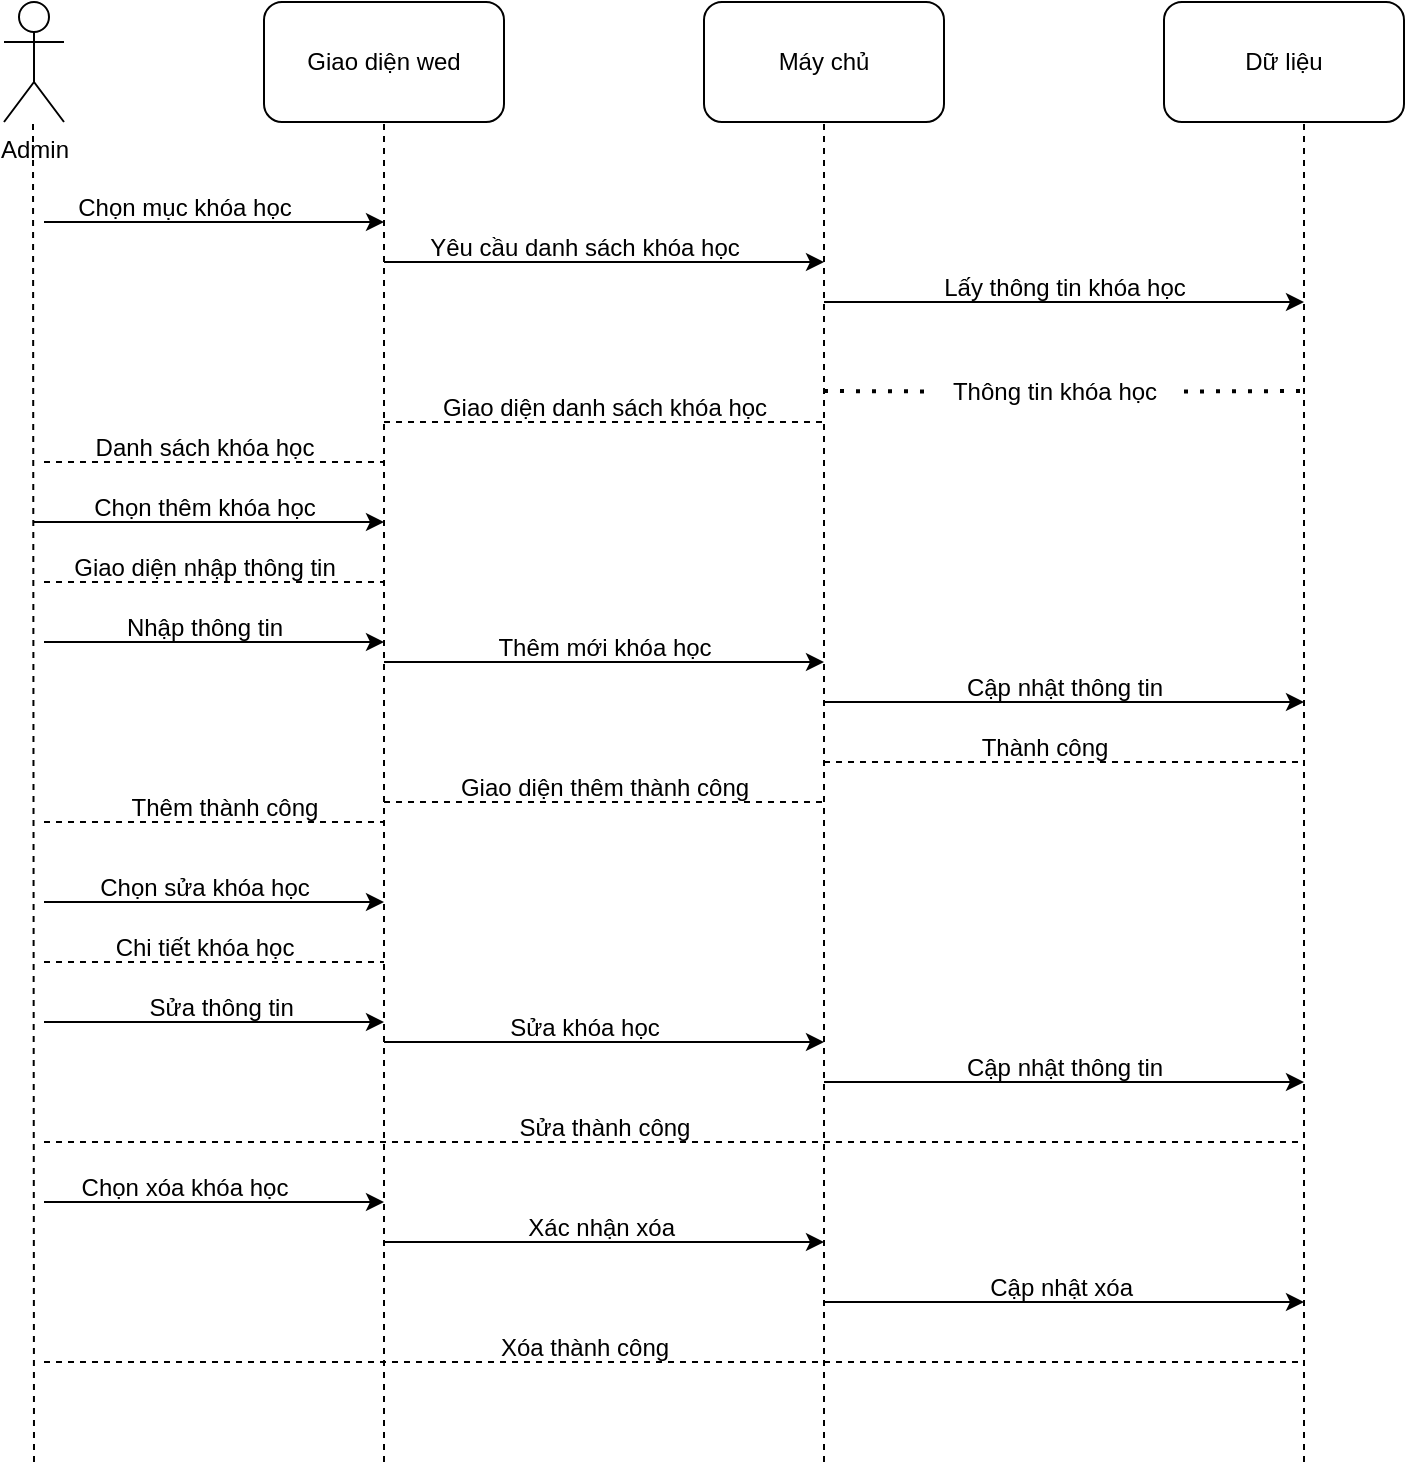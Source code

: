 <mxfile version="24.8.4" pages="4">
  <diagram name="Trang-1" id="I90pyB_PzR4Hc5RFyr-3">
    <mxGraphModel dx="1434" dy="780" grid="1" gridSize="10" guides="1" tooltips="1" connect="1" arrows="1" fold="1" page="1" pageScale="1" pageWidth="827" pageHeight="1169" math="0" shadow="0">
      <root>
        <mxCell id="0" />
        <mxCell id="1" parent="0" />
        <mxCell id="OWnUeeGyJpzE-VtWvPHi-2" value="Giao diện wed" style="rounded=1;whiteSpace=wrap;html=1;" vertex="1" parent="1">
          <mxGeometry x="170" y="190" width="120" height="60" as="geometry" />
        </mxCell>
        <mxCell id="OWnUeeGyJpzE-VtWvPHi-3" value="Máy chủ" style="rounded=1;whiteSpace=wrap;html=1;" vertex="1" parent="1">
          <mxGeometry x="390" y="190" width="120" height="60" as="geometry" />
        </mxCell>
        <mxCell id="OWnUeeGyJpzE-VtWvPHi-4" value="Dữ liệu" style="rounded=1;whiteSpace=wrap;html=1;" vertex="1" parent="1">
          <mxGeometry x="620" y="190" width="120" height="60" as="geometry" />
        </mxCell>
        <mxCell id="OWnUeeGyJpzE-VtWvPHi-5" value="" style="endArrow=none;dashed=1;html=1;rounded=0;entryX=0.5;entryY=1;entryDx=0;entryDy=0;" edge="1" parent="1" target="OWnUeeGyJpzE-VtWvPHi-3">
          <mxGeometry width="50" height="50" relative="1" as="geometry">
            <mxPoint x="450" y="920" as="sourcePoint" />
            <mxPoint x="440" y="380" as="targetPoint" />
          </mxGeometry>
        </mxCell>
        <mxCell id="OWnUeeGyJpzE-VtWvPHi-8" value="" style="endArrow=none;dashed=1;html=1;rounded=0;entryX=0.5;entryY=1;entryDx=0;entryDy=0;" edge="1" parent="1">
          <mxGeometry width="50" height="50" relative="1" as="geometry">
            <mxPoint x="690" y="920" as="sourcePoint" />
            <mxPoint x="690" y="250" as="targetPoint" />
          </mxGeometry>
        </mxCell>
        <mxCell id="OWnUeeGyJpzE-VtWvPHi-6" value="" style="endArrow=none;dashed=1;html=1;rounded=0;entryX=0.5;entryY=1;entryDx=0;entryDy=0;" edge="1" parent="1" target="OWnUeeGyJpzE-VtWvPHi-2">
          <mxGeometry width="50" height="50" relative="1" as="geometry">
            <mxPoint x="230" y="920" as="sourcePoint" />
            <mxPoint x="440" y="390" as="targetPoint" />
          </mxGeometry>
        </mxCell>
        <mxCell id="OWnUeeGyJpzE-VtWvPHi-7" value="" style="endArrow=none;dashed=1;html=1;rounded=0;entryX=0.5;entryY=1;entryDx=0;entryDy=0;" edge="1" parent="1">
          <mxGeometry width="50" height="50" relative="1" as="geometry">
            <mxPoint x="55" y="920" as="sourcePoint" />
            <mxPoint x="54.5" y="250" as="targetPoint" />
          </mxGeometry>
        </mxCell>
        <mxCell id="OWnUeeGyJpzE-VtWvPHi-9" value="" style="endArrow=classic;html=1;rounded=0;" edge="1" parent="1">
          <mxGeometry width="50" height="50" relative="1" as="geometry">
            <mxPoint x="60" y="300" as="sourcePoint" />
            <mxPoint x="230" y="300" as="targetPoint" />
          </mxGeometry>
        </mxCell>
        <mxCell id="OWnUeeGyJpzE-VtWvPHi-10" value="Chọn mục khóa học" style="text;html=1;align=center;verticalAlign=middle;resizable=0;points=[];autosize=1;strokeColor=none;fillColor=none;" vertex="1" parent="1">
          <mxGeometry x="65" y="278" width="130" height="30" as="geometry" />
        </mxCell>
        <mxCell id="OWnUeeGyJpzE-VtWvPHi-11" value="" style="endArrow=classic;html=1;rounded=0;" edge="1" parent="1">
          <mxGeometry width="50" height="50" relative="1" as="geometry">
            <mxPoint x="230" y="320" as="sourcePoint" />
            <mxPoint x="450" y="320" as="targetPoint" />
          </mxGeometry>
        </mxCell>
        <mxCell id="OWnUeeGyJpzE-VtWvPHi-12" value="Yêu cầu danh sách khóa học" style="text;html=1;align=center;verticalAlign=middle;resizable=0;points=[];autosize=1;strokeColor=none;fillColor=none;" vertex="1" parent="1">
          <mxGeometry x="240" y="298" width="180" height="30" as="geometry" />
        </mxCell>
        <mxCell id="OWnUeeGyJpzE-VtWvPHi-13" value="" style="endArrow=classic;html=1;rounded=0;" edge="1" parent="1">
          <mxGeometry width="50" height="50" relative="1" as="geometry">
            <mxPoint x="450" y="340" as="sourcePoint" />
            <mxPoint x="690" y="340" as="targetPoint" />
          </mxGeometry>
        </mxCell>
        <mxCell id="OWnUeeGyJpzE-VtWvPHi-14" value="Lấy thông tin khóa học" style="text;html=1;align=center;verticalAlign=middle;resizable=0;points=[];autosize=1;strokeColor=none;fillColor=none;" vertex="1" parent="1">
          <mxGeometry x="500" y="318" width="140" height="30" as="geometry" />
        </mxCell>
        <mxCell id="OWnUeeGyJpzE-VtWvPHi-18" value="" style="endArrow=none;dashed=1;html=1;dashPattern=1 3;strokeWidth=2;rounded=0;" edge="1" parent="1" source="OWnUeeGyJpzE-VtWvPHi-19">
          <mxGeometry width="50" height="50" relative="1" as="geometry">
            <mxPoint x="450" y="384.5" as="sourcePoint" />
            <mxPoint x="690" y="384.5" as="targetPoint" />
          </mxGeometry>
        </mxCell>
        <mxCell id="OWnUeeGyJpzE-VtWvPHi-20" value="" style="endArrow=none;dashed=1;html=1;dashPattern=1 3;strokeWidth=2;rounded=0;" edge="1" parent="1" target="OWnUeeGyJpzE-VtWvPHi-19">
          <mxGeometry width="50" height="50" relative="1" as="geometry">
            <mxPoint x="450" y="384.5" as="sourcePoint" />
            <mxPoint x="690" y="384.5" as="targetPoint" />
          </mxGeometry>
        </mxCell>
        <mxCell id="OWnUeeGyJpzE-VtWvPHi-19" value="Thông tin khóa học" style="text;html=1;align=center;verticalAlign=middle;resizable=0;points=[];autosize=1;strokeColor=none;fillColor=none;" vertex="1" parent="1">
          <mxGeometry x="500" y="370" width="130" height="30" as="geometry" />
        </mxCell>
        <mxCell id="OWnUeeGyJpzE-VtWvPHi-22" value="Giao diện danh sách khóa học" style="text;html=1;align=center;verticalAlign=middle;resizable=0;points=[];autosize=1;strokeColor=none;fillColor=none;" vertex="1" parent="1">
          <mxGeometry x="245" y="378" width="190" height="30" as="geometry" />
        </mxCell>
        <mxCell id="OWnUeeGyJpzE-VtWvPHi-23" value="" style="endArrow=none;dashed=1;html=1;rounded=0;" edge="1" parent="1">
          <mxGeometry width="50" height="50" relative="1" as="geometry">
            <mxPoint x="230" y="400" as="sourcePoint" />
            <mxPoint x="450" y="400" as="targetPoint" />
          </mxGeometry>
        </mxCell>
        <mxCell id="OWnUeeGyJpzE-VtWvPHi-24" value="" style="endArrow=none;dashed=1;html=1;rounded=0;" edge="1" parent="1">
          <mxGeometry width="50" height="50" relative="1" as="geometry">
            <mxPoint x="60" y="420" as="sourcePoint" />
            <mxPoint x="230" y="420" as="targetPoint" />
          </mxGeometry>
        </mxCell>
        <mxCell id="OWnUeeGyJpzE-VtWvPHi-25" value="Danh sách khóa học" style="text;html=1;align=center;verticalAlign=middle;resizable=0;points=[];autosize=1;strokeColor=none;fillColor=none;" vertex="1" parent="1">
          <mxGeometry x="75" y="398" width="130" height="30" as="geometry" />
        </mxCell>
        <mxCell id="OWnUeeGyJpzE-VtWvPHi-26" value="" style="endArrow=classic;html=1;rounded=0;" edge="1" parent="1">
          <mxGeometry width="50" height="50" relative="1" as="geometry">
            <mxPoint x="55" y="450" as="sourcePoint" />
            <mxPoint x="230" y="450" as="targetPoint" />
          </mxGeometry>
        </mxCell>
        <mxCell id="OWnUeeGyJpzE-VtWvPHi-27" value="Chọn thêm khóa học" style="text;html=1;align=center;verticalAlign=middle;resizable=0;points=[];autosize=1;strokeColor=none;fillColor=none;" vertex="1" parent="1">
          <mxGeometry x="75" y="428" width="130" height="30" as="geometry" />
        </mxCell>
        <mxCell id="OWnUeeGyJpzE-VtWvPHi-28" value="" style="endArrow=none;dashed=1;html=1;rounded=0;" edge="1" parent="1">
          <mxGeometry width="50" height="50" relative="1" as="geometry">
            <mxPoint x="60" y="480" as="sourcePoint" />
            <mxPoint x="230" y="480" as="targetPoint" />
          </mxGeometry>
        </mxCell>
        <mxCell id="OWnUeeGyJpzE-VtWvPHi-29" value="Giao diện nhập thông tin" style="text;html=1;align=center;verticalAlign=middle;resizable=0;points=[];autosize=1;strokeColor=none;fillColor=none;" vertex="1" parent="1">
          <mxGeometry x="65" y="458" width="150" height="30" as="geometry" />
        </mxCell>
        <mxCell id="OWnUeeGyJpzE-VtWvPHi-30" value="" style="endArrow=classic;html=1;rounded=0;" edge="1" parent="1">
          <mxGeometry width="50" height="50" relative="1" as="geometry">
            <mxPoint x="60" y="510" as="sourcePoint" />
            <mxPoint x="230" y="510" as="targetPoint" />
          </mxGeometry>
        </mxCell>
        <mxCell id="OWnUeeGyJpzE-VtWvPHi-31" value="Nhập thông tin" style="text;html=1;align=center;verticalAlign=middle;resizable=0;points=[];autosize=1;strokeColor=none;fillColor=none;" vertex="1" parent="1">
          <mxGeometry x="90" y="488" width="100" height="30" as="geometry" />
        </mxCell>
        <mxCell id="OWnUeeGyJpzE-VtWvPHi-32" value="Admin" style="shape=umlActor;verticalLabelPosition=bottom;verticalAlign=top;html=1;outlineConnect=0;" vertex="1" parent="1">
          <mxGeometry x="40" y="190" width="30" height="60" as="geometry" />
        </mxCell>
        <mxCell id="OWnUeeGyJpzE-VtWvPHi-33" value="" style="endArrow=classic;html=1;rounded=0;" edge="1" parent="1">
          <mxGeometry width="50" height="50" relative="1" as="geometry">
            <mxPoint x="230" y="520" as="sourcePoint" />
            <mxPoint x="450" y="520" as="targetPoint" />
          </mxGeometry>
        </mxCell>
        <mxCell id="OWnUeeGyJpzE-VtWvPHi-34" value="Thêm mới khóa học" style="text;html=1;align=center;verticalAlign=middle;resizable=0;points=[];autosize=1;strokeColor=none;fillColor=none;" vertex="1" parent="1">
          <mxGeometry x="275" y="498" width="130" height="30" as="geometry" />
        </mxCell>
        <mxCell id="OWnUeeGyJpzE-VtWvPHi-35" value="" style="endArrow=classic;html=1;rounded=0;" edge="1" parent="1">
          <mxGeometry width="50" height="50" relative="1" as="geometry">
            <mxPoint x="450" y="540" as="sourcePoint" />
            <mxPoint x="690" y="540" as="targetPoint" />
          </mxGeometry>
        </mxCell>
        <mxCell id="OWnUeeGyJpzE-VtWvPHi-37" value="Cập nhật thông tin" style="text;html=1;align=center;verticalAlign=middle;resizable=0;points=[];autosize=1;strokeColor=none;fillColor=none;" vertex="1" parent="1">
          <mxGeometry x="510" y="518" width="120" height="30" as="geometry" />
        </mxCell>
        <mxCell id="OWnUeeGyJpzE-VtWvPHi-38" value="" style="endArrow=none;dashed=1;html=1;rounded=0;" edge="1" parent="1">
          <mxGeometry width="50" height="50" relative="1" as="geometry">
            <mxPoint x="450" y="570" as="sourcePoint" />
            <mxPoint x="690" y="570" as="targetPoint" />
          </mxGeometry>
        </mxCell>
        <mxCell id="OWnUeeGyJpzE-VtWvPHi-39" value="Thành công" style="text;html=1;align=center;verticalAlign=middle;resizable=0;points=[];autosize=1;strokeColor=none;fillColor=none;" vertex="1" parent="1">
          <mxGeometry x="515" y="548" width="90" height="30" as="geometry" />
        </mxCell>
        <mxCell id="OWnUeeGyJpzE-VtWvPHi-40" value="" style="endArrow=none;dashed=1;html=1;rounded=0;" edge="1" parent="1">
          <mxGeometry width="50" height="50" relative="1" as="geometry">
            <mxPoint x="230" y="590" as="sourcePoint" />
            <mxPoint x="450" y="590" as="targetPoint" />
          </mxGeometry>
        </mxCell>
        <mxCell id="OWnUeeGyJpzE-VtWvPHi-41" value="Giao diện thêm thành công" style="text;html=1;align=center;verticalAlign=middle;resizable=0;points=[];autosize=1;strokeColor=none;fillColor=none;" vertex="1" parent="1">
          <mxGeometry x="255" y="568" width="170" height="30" as="geometry" />
        </mxCell>
        <mxCell id="OWnUeeGyJpzE-VtWvPHi-42" value="" style="endArrow=none;dashed=1;html=1;rounded=0;" edge="1" parent="1">
          <mxGeometry width="50" height="50" relative="1" as="geometry">
            <mxPoint x="60" y="600" as="sourcePoint" />
            <mxPoint x="230" y="600" as="targetPoint" />
          </mxGeometry>
        </mxCell>
        <mxCell id="OWnUeeGyJpzE-VtWvPHi-43" value="Thêm thành công" style="text;html=1;align=center;verticalAlign=middle;resizable=0;points=[];autosize=1;strokeColor=none;fillColor=none;" vertex="1" parent="1">
          <mxGeometry x="90" y="578" width="120" height="30" as="geometry" />
        </mxCell>
        <mxCell id="OWnUeeGyJpzE-VtWvPHi-44" value="" style="endArrow=classic;html=1;rounded=0;" edge="1" parent="1">
          <mxGeometry width="50" height="50" relative="1" as="geometry">
            <mxPoint x="60" y="640" as="sourcePoint" />
            <mxPoint x="230" y="640" as="targetPoint" />
          </mxGeometry>
        </mxCell>
        <mxCell id="OWnUeeGyJpzE-VtWvPHi-45" value="Chọn sửa khóa học" style="text;html=1;align=center;verticalAlign=middle;resizable=0;points=[];autosize=1;strokeColor=none;fillColor=none;" vertex="1" parent="1">
          <mxGeometry x="75" y="618" width="130" height="30" as="geometry" />
        </mxCell>
        <mxCell id="OWnUeeGyJpzE-VtWvPHi-46" value="" style="endArrow=none;dashed=1;html=1;rounded=0;" edge="1" parent="1">
          <mxGeometry width="50" height="50" relative="1" as="geometry">
            <mxPoint x="60" y="670" as="sourcePoint" />
            <mxPoint x="230" y="670" as="targetPoint" />
          </mxGeometry>
        </mxCell>
        <mxCell id="OWnUeeGyJpzE-VtWvPHi-49" value="Chi tiết khóa học" style="text;html=1;align=center;verticalAlign=middle;resizable=0;points=[];autosize=1;strokeColor=none;fillColor=none;" vertex="1" parent="1">
          <mxGeometry x="85" y="648" width="110" height="30" as="geometry" />
        </mxCell>
        <mxCell id="OWnUeeGyJpzE-VtWvPHi-52" value="" style="endArrow=classic;html=1;rounded=0;" edge="1" parent="1">
          <mxGeometry width="50" height="50" relative="1" as="geometry">
            <mxPoint x="60" y="700" as="sourcePoint" />
            <mxPoint x="230" y="700" as="targetPoint" />
          </mxGeometry>
        </mxCell>
        <mxCell id="OWnUeeGyJpzE-VtWvPHi-53" value="Sửa thông tin&amp;nbsp;" style="text;html=1;align=center;verticalAlign=middle;resizable=0;points=[];autosize=1;strokeColor=none;fillColor=none;" vertex="1" parent="1">
          <mxGeometry x="100" y="678" width="100" height="30" as="geometry" />
        </mxCell>
        <mxCell id="OWnUeeGyJpzE-VtWvPHi-54" value="" style="endArrow=classic;html=1;rounded=0;" edge="1" parent="1">
          <mxGeometry width="50" height="50" relative="1" as="geometry">
            <mxPoint x="230" y="710" as="sourcePoint" />
            <mxPoint x="450" y="710" as="targetPoint" />
          </mxGeometry>
        </mxCell>
        <mxCell id="OWnUeeGyJpzE-VtWvPHi-55" value="Sửa khóa học" style="text;html=1;align=center;verticalAlign=middle;resizable=0;points=[];autosize=1;strokeColor=none;fillColor=none;" vertex="1" parent="1">
          <mxGeometry x="280" y="688" width="100" height="30" as="geometry" />
        </mxCell>
        <mxCell id="OWnUeeGyJpzE-VtWvPHi-56" value="" style="endArrow=classic;html=1;rounded=0;" edge="1" parent="1">
          <mxGeometry width="50" height="50" relative="1" as="geometry">
            <mxPoint x="450" y="730" as="sourcePoint" />
            <mxPoint x="690" y="730" as="targetPoint" />
            <Array as="points">
              <mxPoint x="570" y="730" />
            </Array>
          </mxGeometry>
        </mxCell>
        <mxCell id="OWnUeeGyJpzE-VtWvPHi-57" value="Cập nhật thông tin" style="text;html=1;align=center;verticalAlign=middle;resizable=0;points=[];autosize=1;strokeColor=none;fillColor=none;" vertex="1" parent="1">
          <mxGeometry x="510" y="708" width="120" height="30" as="geometry" />
        </mxCell>
        <mxCell id="OWnUeeGyJpzE-VtWvPHi-59" value="" style="endArrow=none;dashed=1;html=1;rounded=1;" edge="1" parent="1">
          <mxGeometry width="50" height="50" relative="1" as="geometry">
            <mxPoint x="60" y="760" as="sourcePoint" />
            <mxPoint x="690" y="760" as="targetPoint" />
            <Array as="points">
              <mxPoint x="170" y="760" />
            </Array>
          </mxGeometry>
        </mxCell>
        <mxCell id="OWnUeeGyJpzE-VtWvPHi-60" value="Sửa thành công" style="text;html=1;align=center;verticalAlign=middle;resizable=0;points=[];autosize=1;strokeColor=none;fillColor=none;" vertex="1" parent="1">
          <mxGeometry x="285" y="738" width="110" height="30" as="geometry" />
        </mxCell>
        <mxCell id="OWnUeeGyJpzE-VtWvPHi-61" value="" style="endArrow=classic;html=1;rounded=0;" edge="1" parent="1">
          <mxGeometry width="50" height="50" relative="1" as="geometry">
            <mxPoint x="60" y="790" as="sourcePoint" />
            <mxPoint x="230" y="790" as="targetPoint" />
          </mxGeometry>
        </mxCell>
        <mxCell id="OWnUeeGyJpzE-VtWvPHi-62" value="Chọn xóa khóa học" style="text;html=1;align=center;verticalAlign=middle;resizable=0;points=[];autosize=1;strokeColor=none;fillColor=none;" vertex="1" parent="1">
          <mxGeometry x="65" y="768" width="130" height="30" as="geometry" />
        </mxCell>
        <mxCell id="OWnUeeGyJpzE-VtWvPHi-63" value="" style="endArrow=classic;html=1;rounded=0;" edge="1" parent="1">
          <mxGeometry width="50" height="50" relative="1" as="geometry">
            <mxPoint x="230" y="810" as="sourcePoint" />
            <mxPoint x="450" y="810" as="targetPoint" />
          </mxGeometry>
        </mxCell>
        <mxCell id="OWnUeeGyJpzE-VtWvPHi-64" value="Xác nhận xóa&amp;nbsp;" style="text;html=1;align=center;verticalAlign=middle;resizable=0;points=[];autosize=1;strokeColor=none;fillColor=none;" vertex="1" parent="1">
          <mxGeometry x="290" y="788" width="100" height="30" as="geometry" />
        </mxCell>
        <mxCell id="OWnUeeGyJpzE-VtWvPHi-65" value="" style="endArrow=classic;html=1;rounded=0;" edge="1" parent="1">
          <mxGeometry width="50" height="50" relative="1" as="geometry">
            <mxPoint x="450" y="840" as="sourcePoint" />
            <mxPoint x="690" y="840" as="targetPoint" />
          </mxGeometry>
        </mxCell>
        <mxCell id="OWnUeeGyJpzE-VtWvPHi-66" value="Cập nhật xóa&amp;nbsp;" style="text;html=1;align=center;verticalAlign=middle;resizable=0;points=[];autosize=1;strokeColor=none;fillColor=none;" vertex="1" parent="1">
          <mxGeometry x="520" y="818" width="100" height="30" as="geometry" />
        </mxCell>
        <mxCell id="OWnUeeGyJpzE-VtWvPHi-67" value="" style="endArrow=none;dashed=1;html=1;rounded=0;" edge="1" parent="1">
          <mxGeometry width="50" height="50" relative="1" as="geometry">
            <mxPoint x="60" y="870" as="sourcePoint" />
            <mxPoint x="690" y="870" as="targetPoint" />
          </mxGeometry>
        </mxCell>
        <mxCell id="OWnUeeGyJpzE-VtWvPHi-68" value="Xóa thành công" style="text;html=1;align=center;verticalAlign=middle;resizable=0;points=[];autosize=1;strokeColor=none;fillColor=none;" vertex="1" parent="1">
          <mxGeometry x="275" y="848" width="110" height="30" as="geometry" />
        </mxCell>
      </root>
    </mxGraphModel>
  </diagram>
  <diagram id="IHkEIDLQdpuUlXGYQ2lu" name="Trang-2">
    <mxGraphModel dx="1434" dy="780" grid="1" gridSize="10" guides="1" tooltips="1" connect="1" arrows="1" fold="1" page="1" pageScale="1" pageWidth="827" pageHeight="1169" math="0" shadow="0">
      <root>
        <mxCell id="0" />
        <mxCell id="1" parent="0" />
        <mxCell id="St6OaVrsltVWs3hEcDiz-1" value="Giao diện wed" style="rounded=1;whiteSpace=wrap;html=1;" vertex="1" parent="1">
          <mxGeometry x="170" y="190" width="120" height="60" as="geometry" />
        </mxCell>
        <mxCell id="St6OaVrsltVWs3hEcDiz-2" value="Máy chủ" style="rounded=1;whiteSpace=wrap;html=1;" vertex="1" parent="1">
          <mxGeometry x="390" y="190" width="120" height="60" as="geometry" />
        </mxCell>
        <mxCell id="St6OaVrsltVWs3hEcDiz-3" value="Dữ liệu" style="rounded=1;whiteSpace=wrap;html=1;" vertex="1" parent="1">
          <mxGeometry x="620" y="190" width="120" height="60" as="geometry" />
        </mxCell>
        <mxCell id="St6OaVrsltVWs3hEcDiz-4" value="" style="endArrow=none;dashed=1;html=1;rounded=0;entryX=0.5;entryY=1;entryDx=0;entryDy=0;" edge="1" parent="1" target="St6OaVrsltVWs3hEcDiz-2">
          <mxGeometry width="50" height="50" relative="1" as="geometry">
            <mxPoint x="450" y="920" as="sourcePoint" />
            <mxPoint x="440" y="380" as="targetPoint" />
          </mxGeometry>
        </mxCell>
        <mxCell id="St6OaVrsltVWs3hEcDiz-5" value="" style="endArrow=none;dashed=1;html=1;rounded=0;entryX=0.5;entryY=1;entryDx=0;entryDy=0;" edge="1" parent="1">
          <mxGeometry width="50" height="50" relative="1" as="geometry">
            <mxPoint x="690" y="920" as="sourcePoint" />
            <mxPoint x="690" y="250" as="targetPoint" />
          </mxGeometry>
        </mxCell>
        <mxCell id="St6OaVrsltVWs3hEcDiz-6" value="" style="endArrow=none;dashed=1;html=1;rounded=0;entryX=0.5;entryY=1;entryDx=0;entryDy=0;" edge="1" parent="1" target="St6OaVrsltVWs3hEcDiz-1">
          <mxGeometry width="50" height="50" relative="1" as="geometry">
            <mxPoint x="230" y="920" as="sourcePoint" />
            <mxPoint x="440" y="390" as="targetPoint" />
          </mxGeometry>
        </mxCell>
        <mxCell id="St6OaVrsltVWs3hEcDiz-7" value="" style="endArrow=none;dashed=1;html=1;rounded=0;entryX=0.5;entryY=1;entryDx=0;entryDy=0;" edge="1" parent="1">
          <mxGeometry width="50" height="50" relative="1" as="geometry">
            <mxPoint x="55" y="920" as="sourcePoint" />
            <mxPoint x="54.5" y="250" as="targetPoint" />
          </mxGeometry>
        </mxCell>
        <mxCell id="St6OaVrsltVWs3hEcDiz-8" value="" style="endArrow=classic;html=1;rounded=0;" edge="1" parent="1">
          <mxGeometry width="50" height="50" relative="1" as="geometry">
            <mxPoint x="60" y="300" as="sourcePoint" />
            <mxPoint x="230" y="300" as="targetPoint" />
          </mxGeometry>
        </mxCell>
        <mxCell id="St6OaVrsltVWs3hEcDiz-9" value="Chọn mục môn học" style="text;html=1;align=center;verticalAlign=middle;resizable=0;points=[];autosize=1;strokeColor=none;fillColor=none;" vertex="1" parent="1">
          <mxGeometry x="65" y="278" width="130" height="30" as="geometry" />
        </mxCell>
        <mxCell id="St6OaVrsltVWs3hEcDiz-10" value="" style="endArrow=classic;html=1;rounded=0;" edge="1" parent="1">
          <mxGeometry width="50" height="50" relative="1" as="geometry">
            <mxPoint x="230" y="320" as="sourcePoint" />
            <mxPoint x="450" y="320" as="targetPoint" />
          </mxGeometry>
        </mxCell>
        <mxCell id="St6OaVrsltVWs3hEcDiz-11" value="Yêu cầu danh sách môn học" style="text;html=1;align=center;verticalAlign=middle;resizable=0;points=[];autosize=1;strokeColor=none;fillColor=none;" vertex="1" parent="1">
          <mxGeometry x="240" y="298" width="180" height="30" as="geometry" />
        </mxCell>
        <mxCell id="St6OaVrsltVWs3hEcDiz-12" value="" style="endArrow=classic;html=1;rounded=0;" edge="1" parent="1">
          <mxGeometry width="50" height="50" relative="1" as="geometry">
            <mxPoint x="450" y="340" as="sourcePoint" />
            <mxPoint x="690" y="340" as="targetPoint" />
          </mxGeometry>
        </mxCell>
        <mxCell id="St6OaVrsltVWs3hEcDiz-13" value="Lấy thông tin môn học" style="text;html=1;align=center;verticalAlign=middle;resizable=0;points=[];autosize=1;strokeColor=none;fillColor=none;" vertex="1" parent="1">
          <mxGeometry x="500" y="318" width="140" height="30" as="geometry" />
        </mxCell>
        <mxCell id="St6OaVrsltVWs3hEcDiz-14" value="" style="endArrow=none;dashed=1;html=1;dashPattern=1 3;strokeWidth=2;rounded=0;" edge="1" parent="1" source="St6OaVrsltVWs3hEcDiz-16">
          <mxGeometry width="50" height="50" relative="1" as="geometry">
            <mxPoint x="450" y="384.5" as="sourcePoint" />
            <mxPoint x="690" y="384.5" as="targetPoint" />
          </mxGeometry>
        </mxCell>
        <mxCell id="St6OaVrsltVWs3hEcDiz-15" value="" style="endArrow=none;dashed=1;html=1;dashPattern=1 3;strokeWidth=2;rounded=0;" edge="1" parent="1" target="St6OaVrsltVWs3hEcDiz-16">
          <mxGeometry width="50" height="50" relative="1" as="geometry">
            <mxPoint x="450" y="384.5" as="sourcePoint" />
            <mxPoint x="690" y="384.5" as="targetPoint" />
          </mxGeometry>
        </mxCell>
        <mxCell id="St6OaVrsltVWs3hEcDiz-16" value="Thông tin môn học" style="text;html=1;align=center;verticalAlign=middle;resizable=0;points=[];autosize=1;strokeColor=none;fillColor=none;" vertex="1" parent="1">
          <mxGeometry x="505" y="370" width="120" height="30" as="geometry" />
        </mxCell>
        <mxCell id="St6OaVrsltVWs3hEcDiz-17" value="Giao diện danh sách môn học" style="text;html=1;align=center;verticalAlign=middle;resizable=0;points=[];autosize=1;strokeColor=none;fillColor=none;" vertex="1" parent="1">
          <mxGeometry x="250" y="378" width="180" height="30" as="geometry" />
        </mxCell>
        <mxCell id="St6OaVrsltVWs3hEcDiz-18" value="" style="endArrow=none;dashed=1;html=1;rounded=0;" edge="1" parent="1">
          <mxGeometry width="50" height="50" relative="1" as="geometry">
            <mxPoint x="230" y="400" as="sourcePoint" />
            <mxPoint x="450" y="400" as="targetPoint" />
          </mxGeometry>
        </mxCell>
        <mxCell id="St6OaVrsltVWs3hEcDiz-19" value="" style="endArrow=none;dashed=1;html=1;rounded=0;" edge="1" parent="1">
          <mxGeometry width="50" height="50" relative="1" as="geometry">
            <mxPoint x="60" y="420" as="sourcePoint" />
            <mxPoint x="230" y="420" as="targetPoint" />
          </mxGeometry>
        </mxCell>
        <mxCell id="St6OaVrsltVWs3hEcDiz-20" value="Danh sách môn học" style="text;html=1;align=center;verticalAlign=middle;resizable=0;points=[];autosize=1;strokeColor=none;fillColor=none;" vertex="1" parent="1">
          <mxGeometry x="75" y="398" width="130" height="30" as="geometry" />
        </mxCell>
        <mxCell id="St6OaVrsltVWs3hEcDiz-21" value="" style="endArrow=classic;html=1;rounded=0;" edge="1" parent="1">
          <mxGeometry width="50" height="50" relative="1" as="geometry">
            <mxPoint x="55" y="450" as="sourcePoint" />
            <mxPoint x="230" y="450" as="targetPoint" />
          </mxGeometry>
        </mxCell>
        <mxCell id="St6OaVrsltVWs3hEcDiz-22" value="Chọn thêm môn học" style="text;html=1;align=center;verticalAlign=middle;resizable=0;points=[];autosize=1;strokeColor=none;fillColor=none;" vertex="1" parent="1">
          <mxGeometry x="75" y="428" width="130" height="30" as="geometry" />
        </mxCell>
        <mxCell id="St6OaVrsltVWs3hEcDiz-23" value="" style="endArrow=none;dashed=1;html=1;rounded=0;" edge="1" parent="1">
          <mxGeometry width="50" height="50" relative="1" as="geometry">
            <mxPoint x="60" y="480" as="sourcePoint" />
            <mxPoint x="230" y="480" as="targetPoint" />
          </mxGeometry>
        </mxCell>
        <mxCell id="St6OaVrsltVWs3hEcDiz-24" value="Giao diện nhập thông tin" style="text;html=1;align=center;verticalAlign=middle;resizable=0;points=[];autosize=1;strokeColor=none;fillColor=none;" vertex="1" parent="1">
          <mxGeometry x="65" y="458" width="150" height="30" as="geometry" />
        </mxCell>
        <mxCell id="St6OaVrsltVWs3hEcDiz-25" value="" style="endArrow=classic;html=1;rounded=0;" edge="1" parent="1">
          <mxGeometry width="50" height="50" relative="1" as="geometry">
            <mxPoint x="60" y="510" as="sourcePoint" />
            <mxPoint x="230" y="510" as="targetPoint" />
          </mxGeometry>
        </mxCell>
        <mxCell id="St6OaVrsltVWs3hEcDiz-26" value="Nhập thông tin" style="text;html=1;align=center;verticalAlign=middle;resizable=0;points=[];autosize=1;strokeColor=none;fillColor=none;" vertex="1" parent="1">
          <mxGeometry x="90" y="488" width="100" height="30" as="geometry" />
        </mxCell>
        <mxCell id="St6OaVrsltVWs3hEcDiz-27" value="Admin" style="shape=umlActor;verticalLabelPosition=bottom;verticalAlign=top;html=1;outlineConnect=0;" vertex="1" parent="1">
          <mxGeometry x="40" y="190" width="30" height="60" as="geometry" />
        </mxCell>
        <mxCell id="St6OaVrsltVWs3hEcDiz-28" value="" style="endArrow=classic;html=1;rounded=0;" edge="1" parent="1">
          <mxGeometry width="50" height="50" relative="1" as="geometry">
            <mxPoint x="230" y="520" as="sourcePoint" />
            <mxPoint x="450" y="520" as="targetPoint" />
          </mxGeometry>
        </mxCell>
        <mxCell id="St6OaVrsltVWs3hEcDiz-29" value="Thêm mới môn học" style="text;html=1;align=center;verticalAlign=middle;resizable=0;points=[];autosize=1;strokeColor=none;fillColor=none;" vertex="1" parent="1">
          <mxGeometry x="275" y="498" width="130" height="30" as="geometry" />
        </mxCell>
        <mxCell id="St6OaVrsltVWs3hEcDiz-30" value="" style="endArrow=classic;html=1;rounded=0;" edge="1" parent="1">
          <mxGeometry width="50" height="50" relative="1" as="geometry">
            <mxPoint x="450" y="540" as="sourcePoint" />
            <mxPoint x="690" y="540" as="targetPoint" />
          </mxGeometry>
        </mxCell>
        <mxCell id="St6OaVrsltVWs3hEcDiz-31" value="Cập nhật thông tin" style="text;html=1;align=center;verticalAlign=middle;resizable=0;points=[];autosize=1;strokeColor=none;fillColor=none;" vertex="1" parent="1">
          <mxGeometry x="510" y="518" width="120" height="30" as="geometry" />
        </mxCell>
        <mxCell id="St6OaVrsltVWs3hEcDiz-32" value="" style="endArrow=none;dashed=1;html=1;rounded=0;" edge="1" parent="1">
          <mxGeometry width="50" height="50" relative="1" as="geometry">
            <mxPoint x="450" y="570" as="sourcePoint" />
            <mxPoint x="690" y="570" as="targetPoint" />
          </mxGeometry>
        </mxCell>
        <mxCell id="St6OaVrsltVWs3hEcDiz-33" value="Thành công" style="text;html=1;align=center;verticalAlign=middle;resizable=0;points=[];autosize=1;strokeColor=none;fillColor=none;" vertex="1" parent="1">
          <mxGeometry x="515" y="548" width="90" height="30" as="geometry" />
        </mxCell>
        <mxCell id="St6OaVrsltVWs3hEcDiz-34" value="" style="endArrow=none;dashed=1;html=1;rounded=0;" edge="1" parent="1">
          <mxGeometry width="50" height="50" relative="1" as="geometry">
            <mxPoint x="230" y="590" as="sourcePoint" />
            <mxPoint x="450" y="590" as="targetPoint" />
          </mxGeometry>
        </mxCell>
        <mxCell id="St6OaVrsltVWs3hEcDiz-35" value="Giao diện thêm thành công" style="text;html=1;align=center;verticalAlign=middle;resizable=0;points=[];autosize=1;strokeColor=none;fillColor=none;" vertex="1" parent="1">
          <mxGeometry x="255" y="568" width="170" height="30" as="geometry" />
        </mxCell>
        <mxCell id="St6OaVrsltVWs3hEcDiz-36" value="" style="endArrow=none;dashed=1;html=1;rounded=0;" edge="1" parent="1">
          <mxGeometry width="50" height="50" relative="1" as="geometry">
            <mxPoint x="60" y="600" as="sourcePoint" />
            <mxPoint x="230" y="600" as="targetPoint" />
          </mxGeometry>
        </mxCell>
        <mxCell id="St6OaVrsltVWs3hEcDiz-37" value="Thêm thành công" style="text;html=1;align=center;verticalAlign=middle;resizable=0;points=[];autosize=1;strokeColor=none;fillColor=none;" vertex="1" parent="1">
          <mxGeometry x="90" y="578" width="120" height="30" as="geometry" />
        </mxCell>
        <mxCell id="St6OaVrsltVWs3hEcDiz-38" value="" style="endArrow=classic;html=1;rounded=0;" edge="1" parent="1">
          <mxGeometry width="50" height="50" relative="1" as="geometry">
            <mxPoint x="60" y="640" as="sourcePoint" />
            <mxPoint x="230" y="640" as="targetPoint" />
          </mxGeometry>
        </mxCell>
        <mxCell id="St6OaVrsltVWs3hEcDiz-39" value="Chọn sửa môn học" style="text;html=1;align=center;verticalAlign=middle;resizable=0;points=[];autosize=1;strokeColor=none;fillColor=none;" vertex="1" parent="1">
          <mxGeometry x="75" y="618" width="130" height="30" as="geometry" />
        </mxCell>
        <mxCell id="St6OaVrsltVWs3hEcDiz-40" value="" style="endArrow=none;dashed=1;html=1;rounded=0;" edge="1" parent="1">
          <mxGeometry width="50" height="50" relative="1" as="geometry">
            <mxPoint x="60" y="670" as="sourcePoint" />
            <mxPoint x="230" y="670" as="targetPoint" />
          </mxGeometry>
        </mxCell>
        <mxCell id="St6OaVrsltVWs3hEcDiz-41" value="Chi tiết môn học" style="text;html=1;align=center;verticalAlign=middle;resizable=0;points=[];autosize=1;strokeColor=none;fillColor=none;" vertex="1" parent="1">
          <mxGeometry x="85" y="648" width="110" height="30" as="geometry" />
        </mxCell>
        <mxCell id="St6OaVrsltVWs3hEcDiz-42" value="" style="endArrow=classic;html=1;rounded=0;" edge="1" parent="1">
          <mxGeometry width="50" height="50" relative="1" as="geometry">
            <mxPoint x="60" y="700" as="sourcePoint" />
            <mxPoint x="230" y="700" as="targetPoint" />
          </mxGeometry>
        </mxCell>
        <mxCell id="St6OaVrsltVWs3hEcDiz-43" value="Sửa thông tin&amp;nbsp;" style="text;html=1;align=center;verticalAlign=middle;resizable=0;points=[];autosize=1;strokeColor=none;fillColor=none;" vertex="1" parent="1">
          <mxGeometry x="100" y="678" width="100" height="30" as="geometry" />
        </mxCell>
        <mxCell id="St6OaVrsltVWs3hEcDiz-44" value="" style="endArrow=classic;html=1;rounded=0;" edge="1" parent="1">
          <mxGeometry width="50" height="50" relative="1" as="geometry">
            <mxPoint x="230" y="710" as="sourcePoint" />
            <mxPoint x="450" y="710" as="targetPoint" />
          </mxGeometry>
        </mxCell>
        <mxCell id="St6OaVrsltVWs3hEcDiz-45" value="Sửa môn học" style="text;html=1;align=center;verticalAlign=middle;resizable=0;points=[];autosize=1;strokeColor=none;fillColor=none;" vertex="1" parent="1">
          <mxGeometry x="280" y="688" width="100" height="30" as="geometry" />
        </mxCell>
        <mxCell id="St6OaVrsltVWs3hEcDiz-46" value="" style="endArrow=classic;html=1;rounded=0;" edge="1" parent="1">
          <mxGeometry width="50" height="50" relative="1" as="geometry">
            <mxPoint x="450" y="730" as="sourcePoint" />
            <mxPoint x="690" y="730" as="targetPoint" />
            <Array as="points">
              <mxPoint x="570" y="730" />
            </Array>
          </mxGeometry>
        </mxCell>
        <mxCell id="St6OaVrsltVWs3hEcDiz-47" value="Cập nhật thông tin" style="text;html=1;align=center;verticalAlign=middle;resizable=0;points=[];autosize=1;strokeColor=none;fillColor=none;" vertex="1" parent="1">
          <mxGeometry x="510" y="708" width="120" height="30" as="geometry" />
        </mxCell>
        <mxCell id="St6OaVrsltVWs3hEcDiz-48" value="" style="endArrow=none;dashed=1;html=1;rounded=1;" edge="1" parent="1">
          <mxGeometry width="50" height="50" relative="1" as="geometry">
            <mxPoint x="60" y="760" as="sourcePoint" />
            <mxPoint x="690" y="760" as="targetPoint" />
            <Array as="points">
              <mxPoint x="170" y="760" />
            </Array>
          </mxGeometry>
        </mxCell>
        <mxCell id="St6OaVrsltVWs3hEcDiz-49" value="Sửa thành công" style="text;html=1;align=center;verticalAlign=middle;resizable=0;points=[];autosize=1;strokeColor=none;fillColor=none;" vertex="1" parent="1">
          <mxGeometry x="285" y="738" width="110" height="30" as="geometry" />
        </mxCell>
        <mxCell id="St6OaVrsltVWs3hEcDiz-50" value="" style="endArrow=classic;html=1;rounded=0;" edge="1" parent="1">
          <mxGeometry width="50" height="50" relative="1" as="geometry">
            <mxPoint x="60" y="790" as="sourcePoint" />
            <mxPoint x="230" y="790" as="targetPoint" />
          </mxGeometry>
        </mxCell>
        <mxCell id="St6OaVrsltVWs3hEcDiz-51" value="Chọn xóa môn học" style="text;html=1;align=center;verticalAlign=middle;resizable=0;points=[];autosize=1;strokeColor=none;fillColor=none;" vertex="1" parent="1">
          <mxGeometry x="70" y="768" width="120" height="30" as="geometry" />
        </mxCell>
        <mxCell id="St6OaVrsltVWs3hEcDiz-52" value="" style="endArrow=classic;html=1;rounded=0;" edge="1" parent="1">
          <mxGeometry width="50" height="50" relative="1" as="geometry">
            <mxPoint x="230" y="810" as="sourcePoint" />
            <mxPoint x="450" y="810" as="targetPoint" />
          </mxGeometry>
        </mxCell>
        <mxCell id="St6OaVrsltVWs3hEcDiz-53" value="Xác nhận xóa&amp;nbsp;" style="text;html=1;align=center;verticalAlign=middle;resizable=0;points=[];autosize=1;strokeColor=none;fillColor=none;" vertex="1" parent="1">
          <mxGeometry x="290" y="788" width="100" height="30" as="geometry" />
        </mxCell>
        <mxCell id="St6OaVrsltVWs3hEcDiz-54" value="" style="endArrow=classic;html=1;rounded=0;" edge="1" parent="1">
          <mxGeometry width="50" height="50" relative="1" as="geometry">
            <mxPoint x="450" y="840" as="sourcePoint" />
            <mxPoint x="690" y="840" as="targetPoint" />
          </mxGeometry>
        </mxCell>
        <mxCell id="St6OaVrsltVWs3hEcDiz-55" value="Cập nhật xóa&amp;nbsp;" style="text;html=1;align=center;verticalAlign=middle;resizable=0;points=[];autosize=1;strokeColor=none;fillColor=none;" vertex="1" parent="1">
          <mxGeometry x="520" y="818" width="100" height="30" as="geometry" />
        </mxCell>
        <mxCell id="St6OaVrsltVWs3hEcDiz-56" value="" style="endArrow=none;dashed=1;html=1;rounded=0;" edge="1" parent="1">
          <mxGeometry width="50" height="50" relative="1" as="geometry">
            <mxPoint x="60" y="870" as="sourcePoint" />
            <mxPoint x="690" y="870" as="targetPoint" />
          </mxGeometry>
        </mxCell>
        <mxCell id="St6OaVrsltVWs3hEcDiz-57" value="Xóa thành công" style="text;html=1;align=center;verticalAlign=middle;resizable=0;points=[];autosize=1;strokeColor=none;fillColor=none;" vertex="1" parent="1">
          <mxGeometry x="275" y="848" width="110" height="30" as="geometry" />
        </mxCell>
      </root>
    </mxGraphModel>
  </diagram>
  <diagram id="f-XLcjKMYY_1qTuN5wjQ" name="Trang-3">
    <mxGraphModel dx="1434" dy="780" grid="1" gridSize="10" guides="1" tooltips="1" connect="1" arrows="1" fold="1" page="1" pageScale="1" pageWidth="827" pageHeight="1169" math="0" shadow="0">
      <root>
        <mxCell id="0" />
        <mxCell id="1" parent="0" />
        <mxCell id="F6qAKFuhPyQ0S-SS31sC-1" value="Giao diện wed" style="rounded=1;whiteSpace=wrap;html=1;" vertex="1" parent="1">
          <mxGeometry x="170" y="190" width="120" height="60" as="geometry" />
        </mxCell>
        <mxCell id="F6qAKFuhPyQ0S-SS31sC-2" value="Máy chủ" style="rounded=1;whiteSpace=wrap;html=1;" vertex="1" parent="1">
          <mxGeometry x="390" y="190" width="120" height="60" as="geometry" />
        </mxCell>
        <mxCell id="F6qAKFuhPyQ0S-SS31sC-3" value="Dữ liệu" style="rounded=1;whiteSpace=wrap;html=1;" vertex="1" parent="1">
          <mxGeometry x="620" y="190" width="120" height="60" as="geometry" />
        </mxCell>
        <mxCell id="F6qAKFuhPyQ0S-SS31sC-4" value="" style="endArrow=none;dashed=1;html=1;rounded=0;entryX=0.5;entryY=1;entryDx=0;entryDy=0;" edge="1" parent="1" target="F6qAKFuhPyQ0S-SS31sC-2">
          <mxGeometry width="50" height="50" relative="1" as="geometry">
            <mxPoint x="450" y="920" as="sourcePoint" />
            <mxPoint x="440" y="380" as="targetPoint" />
          </mxGeometry>
        </mxCell>
        <mxCell id="F6qAKFuhPyQ0S-SS31sC-5" value="" style="endArrow=none;dashed=1;html=1;rounded=0;entryX=0.5;entryY=1;entryDx=0;entryDy=0;" edge="1" parent="1">
          <mxGeometry width="50" height="50" relative="1" as="geometry">
            <mxPoint x="690" y="920" as="sourcePoint" />
            <mxPoint x="690" y="250" as="targetPoint" />
          </mxGeometry>
        </mxCell>
        <mxCell id="F6qAKFuhPyQ0S-SS31sC-6" value="" style="endArrow=none;dashed=1;html=1;rounded=0;entryX=0.5;entryY=1;entryDx=0;entryDy=0;" edge="1" parent="1" target="F6qAKFuhPyQ0S-SS31sC-1">
          <mxGeometry width="50" height="50" relative="1" as="geometry">
            <mxPoint x="230" y="920" as="sourcePoint" />
            <mxPoint x="440" y="390" as="targetPoint" />
          </mxGeometry>
        </mxCell>
        <mxCell id="F6qAKFuhPyQ0S-SS31sC-7" value="" style="endArrow=none;dashed=1;html=1;rounded=0;entryX=0.5;entryY=1;entryDx=0;entryDy=0;" edge="1" parent="1">
          <mxGeometry width="50" height="50" relative="1" as="geometry">
            <mxPoint x="55" y="920" as="sourcePoint" />
            <mxPoint x="54.5" y="250" as="targetPoint" />
          </mxGeometry>
        </mxCell>
        <mxCell id="F6qAKFuhPyQ0S-SS31sC-8" value="" style="endArrow=classic;html=1;rounded=0;" edge="1" parent="1">
          <mxGeometry width="50" height="50" relative="1" as="geometry">
            <mxPoint x="60" y="300" as="sourcePoint" />
            <mxPoint x="230" y="300" as="targetPoint" />
          </mxGeometry>
        </mxCell>
        <mxCell id="F6qAKFuhPyQ0S-SS31sC-9" value="Chọn mục thời khóa biểu" style="text;html=1;align=center;verticalAlign=middle;resizable=0;points=[];autosize=1;strokeColor=none;fillColor=none;" vertex="1" parent="1">
          <mxGeometry x="50" y="278" width="160" height="30" as="geometry" />
        </mxCell>
        <mxCell id="F6qAKFuhPyQ0S-SS31sC-10" value="" style="endArrow=classic;html=1;rounded=0;" edge="1" parent="1">
          <mxGeometry width="50" height="50" relative="1" as="geometry">
            <mxPoint x="230" y="320" as="sourcePoint" />
            <mxPoint x="450" y="320" as="targetPoint" />
          </mxGeometry>
        </mxCell>
        <mxCell id="F6qAKFuhPyQ0S-SS31sC-11" value="Yêu cầu danh sách thời khóa biểu" style="text;html=1;align=center;verticalAlign=middle;resizable=0;points=[];autosize=1;strokeColor=none;fillColor=none;" vertex="1" parent="1">
          <mxGeometry x="225" y="298" width="210" height="30" as="geometry" />
        </mxCell>
        <mxCell id="F6qAKFuhPyQ0S-SS31sC-12" value="" style="endArrow=classic;html=1;rounded=0;" edge="1" parent="1">
          <mxGeometry width="50" height="50" relative="1" as="geometry">
            <mxPoint x="450" y="340" as="sourcePoint" />
            <mxPoint x="690" y="340" as="targetPoint" />
          </mxGeometry>
        </mxCell>
        <mxCell id="F6qAKFuhPyQ0S-SS31sC-13" value="Lấy thông tin thời khóa biểu" style="text;html=1;align=center;verticalAlign=middle;resizable=0;points=[];autosize=1;strokeColor=none;fillColor=none;" vertex="1" parent="1">
          <mxGeometry x="485" y="318" width="170" height="30" as="geometry" />
        </mxCell>
        <mxCell id="F6qAKFuhPyQ0S-SS31sC-14" value="" style="endArrow=none;dashed=1;html=1;dashPattern=1 3;strokeWidth=2;rounded=0;" edge="1" parent="1" source="F6qAKFuhPyQ0S-SS31sC-16">
          <mxGeometry width="50" height="50" relative="1" as="geometry">
            <mxPoint x="450" y="384.5" as="sourcePoint" />
            <mxPoint x="690" y="384.5" as="targetPoint" />
          </mxGeometry>
        </mxCell>
        <mxCell id="F6qAKFuhPyQ0S-SS31sC-15" value="" style="endArrow=none;dashed=1;html=1;dashPattern=1 3;strokeWidth=2;rounded=0;" edge="1" parent="1" target="F6qAKFuhPyQ0S-SS31sC-16">
          <mxGeometry width="50" height="50" relative="1" as="geometry">
            <mxPoint x="450" y="384.5" as="sourcePoint" />
            <mxPoint x="690" y="384.5" as="targetPoint" />
          </mxGeometry>
        </mxCell>
        <mxCell id="F6qAKFuhPyQ0S-SS31sC-16" value="Thông tin thời khóa biểu" style="text;html=1;align=center;verticalAlign=middle;resizable=0;points=[];autosize=1;strokeColor=none;fillColor=none;" vertex="1" parent="1">
          <mxGeometry x="490" y="370" width="150" height="30" as="geometry" />
        </mxCell>
        <mxCell id="F6qAKFuhPyQ0S-SS31sC-17" value="Giao diện danh sách thời khóa biểu" style="text;html=1;align=center;verticalAlign=middle;resizable=0;points=[];autosize=1;strokeColor=none;fillColor=none;" vertex="1" parent="1">
          <mxGeometry x="235" y="378" width="210" height="30" as="geometry" />
        </mxCell>
        <mxCell id="F6qAKFuhPyQ0S-SS31sC-18" value="" style="endArrow=none;dashed=1;html=1;rounded=0;" edge="1" parent="1">
          <mxGeometry width="50" height="50" relative="1" as="geometry">
            <mxPoint x="230" y="400" as="sourcePoint" />
            <mxPoint x="450" y="400" as="targetPoint" />
          </mxGeometry>
        </mxCell>
        <mxCell id="F6qAKFuhPyQ0S-SS31sC-19" value="" style="endArrow=none;dashed=1;html=1;rounded=0;" edge="1" parent="1">
          <mxGeometry width="50" height="50" relative="1" as="geometry">
            <mxPoint x="60" y="420" as="sourcePoint" />
            <mxPoint x="230" y="420" as="targetPoint" />
          </mxGeometry>
        </mxCell>
        <mxCell id="F6qAKFuhPyQ0S-SS31sC-20" value="Danh sách thời khóa biểu" style="text;html=1;align=center;verticalAlign=middle;resizable=0;points=[];autosize=1;strokeColor=none;fillColor=none;" vertex="1" parent="1">
          <mxGeometry x="60" y="398" width="160" height="30" as="geometry" />
        </mxCell>
        <mxCell id="F6qAKFuhPyQ0S-SS31sC-21" value="" style="endArrow=classic;html=1;rounded=0;" edge="1" parent="1">
          <mxGeometry width="50" height="50" relative="1" as="geometry">
            <mxPoint x="55" y="450" as="sourcePoint" />
            <mxPoint x="230" y="450" as="targetPoint" />
          </mxGeometry>
        </mxCell>
        <mxCell id="F6qAKFuhPyQ0S-SS31sC-22" value="Chọn thêm thời khóa biểu" style="text;html=1;align=center;verticalAlign=middle;resizable=0;points=[];autosize=1;strokeColor=none;fillColor=none;" vertex="1" parent="1">
          <mxGeometry x="60" y="428" width="160" height="30" as="geometry" />
        </mxCell>
        <mxCell id="F6qAKFuhPyQ0S-SS31sC-23" value="" style="endArrow=none;dashed=1;html=1;rounded=0;" edge="1" parent="1">
          <mxGeometry width="50" height="50" relative="1" as="geometry">
            <mxPoint x="60" y="480" as="sourcePoint" />
            <mxPoint x="230" y="480" as="targetPoint" />
          </mxGeometry>
        </mxCell>
        <mxCell id="F6qAKFuhPyQ0S-SS31sC-24" value="Giao diện nhập thông tin" style="text;html=1;align=center;verticalAlign=middle;resizable=0;points=[];autosize=1;strokeColor=none;fillColor=none;" vertex="1" parent="1">
          <mxGeometry x="65" y="458" width="150" height="30" as="geometry" />
        </mxCell>
        <mxCell id="F6qAKFuhPyQ0S-SS31sC-25" value="" style="endArrow=classic;html=1;rounded=0;" edge="1" parent="1">
          <mxGeometry width="50" height="50" relative="1" as="geometry">
            <mxPoint x="60" y="510" as="sourcePoint" />
            <mxPoint x="230" y="510" as="targetPoint" />
          </mxGeometry>
        </mxCell>
        <mxCell id="F6qAKFuhPyQ0S-SS31sC-26" value="Nhập thông tin" style="text;html=1;align=center;verticalAlign=middle;resizable=0;points=[];autosize=1;strokeColor=none;fillColor=none;" vertex="1" parent="1">
          <mxGeometry x="90" y="488" width="100" height="30" as="geometry" />
        </mxCell>
        <mxCell id="F6qAKFuhPyQ0S-SS31sC-27" value="Admin" style="shape=umlActor;verticalLabelPosition=bottom;verticalAlign=top;html=1;outlineConnect=0;" vertex="1" parent="1">
          <mxGeometry x="40" y="190" width="30" height="60" as="geometry" />
        </mxCell>
        <mxCell id="F6qAKFuhPyQ0S-SS31sC-28" value="" style="endArrow=classic;html=1;rounded=0;" edge="1" parent="1">
          <mxGeometry width="50" height="50" relative="1" as="geometry">
            <mxPoint x="230" y="520" as="sourcePoint" />
            <mxPoint x="450" y="520" as="targetPoint" />
          </mxGeometry>
        </mxCell>
        <mxCell id="F6qAKFuhPyQ0S-SS31sC-29" value="Thêm mới thời khóa biểu" style="text;html=1;align=center;verticalAlign=middle;resizable=0;points=[];autosize=1;strokeColor=none;fillColor=none;" vertex="1" parent="1">
          <mxGeometry x="260" y="498" width="160" height="30" as="geometry" />
        </mxCell>
        <mxCell id="F6qAKFuhPyQ0S-SS31sC-30" value="" style="endArrow=classic;html=1;rounded=0;" edge="1" parent="1">
          <mxGeometry width="50" height="50" relative="1" as="geometry">
            <mxPoint x="450" y="540" as="sourcePoint" />
            <mxPoint x="690" y="540" as="targetPoint" />
          </mxGeometry>
        </mxCell>
        <mxCell id="F6qAKFuhPyQ0S-SS31sC-31" value="Cập nhật thông tin" style="text;html=1;align=center;verticalAlign=middle;resizable=0;points=[];autosize=1;strokeColor=none;fillColor=none;" vertex="1" parent="1">
          <mxGeometry x="510" y="518" width="120" height="30" as="geometry" />
        </mxCell>
        <mxCell id="F6qAKFuhPyQ0S-SS31sC-32" value="" style="endArrow=none;dashed=1;html=1;rounded=0;" edge="1" parent="1">
          <mxGeometry width="50" height="50" relative="1" as="geometry">
            <mxPoint x="450" y="570" as="sourcePoint" />
            <mxPoint x="690" y="570" as="targetPoint" />
          </mxGeometry>
        </mxCell>
        <mxCell id="F6qAKFuhPyQ0S-SS31sC-33" value="Thành công" style="text;html=1;align=center;verticalAlign=middle;resizable=0;points=[];autosize=1;strokeColor=none;fillColor=none;" vertex="1" parent="1">
          <mxGeometry x="515" y="548" width="90" height="30" as="geometry" />
        </mxCell>
        <mxCell id="F6qAKFuhPyQ0S-SS31sC-34" value="" style="endArrow=none;dashed=1;html=1;rounded=0;" edge="1" parent="1">
          <mxGeometry width="50" height="50" relative="1" as="geometry">
            <mxPoint x="230" y="590" as="sourcePoint" />
            <mxPoint x="450" y="590" as="targetPoint" />
          </mxGeometry>
        </mxCell>
        <mxCell id="F6qAKFuhPyQ0S-SS31sC-35" value="Giao diện thêm thành công" style="text;html=1;align=center;verticalAlign=middle;resizable=0;points=[];autosize=1;strokeColor=none;fillColor=none;" vertex="1" parent="1">
          <mxGeometry x="255" y="568" width="170" height="30" as="geometry" />
        </mxCell>
        <mxCell id="F6qAKFuhPyQ0S-SS31sC-36" value="" style="endArrow=none;dashed=1;html=1;rounded=0;" edge="1" parent="1">
          <mxGeometry width="50" height="50" relative="1" as="geometry">
            <mxPoint x="60" y="600" as="sourcePoint" />
            <mxPoint x="230" y="600" as="targetPoint" />
          </mxGeometry>
        </mxCell>
        <mxCell id="F6qAKFuhPyQ0S-SS31sC-37" value="Thêm thành công" style="text;html=1;align=center;verticalAlign=middle;resizable=0;points=[];autosize=1;strokeColor=none;fillColor=none;" vertex="1" parent="1">
          <mxGeometry x="90" y="578" width="120" height="30" as="geometry" />
        </mxCell>
        <mxCell id="F6qAKFuhPyQ0S-SS31sC-38" value="" style="endArrow=classic;html=1;rounded=0;" edge="1" parent="1">
          <mxGeometry width="50" height="50" relative="1" as="geometry">
            <mxPoint x="60" y="640" as="sourcePoint" />
            <mxPoint x="230" y="640" as="targetPoint" />
          </mxGeometry>
        </mxCell>
        <mxCell id="F6qAKFuhPyQ0S-SS31sC-39" value="Chọn sửa thời khóa biểu" style="text;html=1;align=center;verticalAlign=middle;resizable=0;points=[];autosize=1;strokeColor=none;fillColor=none;" vertex="1" parent="1">
          <mxGeometry x="60" y="618" width="160" height="30" as="geometry" />
        </mxCell>
        <mxCell id="F6qAKFuhPyQ0S-SS31sC-40" value="" style="endArrow=none;dashed=1;html=1;rounded=0;" edge="1" parent="1">
          <mxGeometry width="50" height="50" relative="1" as="geometry">
            <mxPoint x="60" y="670" as="sourcePoint" />
            <mxPoint x="230" y="670" as="targetPoint" />
          </mxGeometry>
        </mxCell>
        <mxCell id="F6qAKFuhPyQ0S-SS31sC-41" value="Chi tiết thời khóa biểu" style="text;html=1;align=center;verticalAlign=middle;resizable=0;points=[];autosize=1;strokeColor=none;fillColor=none;" vertex="1" parent="1">
          <mxGeometry x="70" y="648" width="140" height="30" as="geometry" />
        </mxCell>
        <mxCell id="F6qAKFuhPyQ0S-SS31sC-42" value="" style="endArrow=classic;html=1;rounded=0;" edge="1" parent="1">
          <mxGeometry width="50" height="50" relative="1" as="geometry">
            <mxPoint x="60" y="700" as="sourcePoint" />
            <mxPoint x="230" y="700" as="targetPoint" />
          </mxGeometry>
        </mxCell>
        <mxCell id="F6qAKFuhPyQ0S-SS31sC-43" value="Sửa thông tin&amp;nbsp;" style="text;html=1;align=center;verticalAlign=middle;resizable=0;points=[];autosize=1;strokeColor=none;fillColor=none;" vertex="1" parent="1">
          <mxGeometry x="100" y="678" width="100" height="30" as="geometry" />
        </mxCell>
        <mxCell id="F6qAKFuhPyQ0S-SS31sC-44" value="" style="endArrow=classic;html=1;rounded=0;" edge="1" parent="1">
          <mxGeometry width="50" height="50" relative="1" as="geometry">
            <mxPoint x="230" y="710" as="sourcePoint" />
            <mxPoint x="450" y="710" as="targetPoint" />
          </mxGeometry>
        </mxCell>
        <mxCell id="F6qAKFuhPyQ0S-SS31sC-45" value="Sửa khóa học" style="text;html=1;align=center;verticalAlign=middle;resizable=0;points=[];autosize=1;strokeColor=none;fillColor=none;" vertex="1" parent="1">
          <mxGeometry x="280" y="688" width="100" height="30" as="geometry" />
        </mxCell>
        <mxCell id="F6qAKFuhPyQ0S-SS31sC-46" value="" style="endArrow=classic;html=1;rounded=0;" edge="1" parent="1">
          <mxGeometry width="50" height="50" relative="1" as="geometry">
            <mxPoint x="450" y="730" as="sourcePoint" />
            <mxPoint x="690" y="730" as="targetPoint" />
            <Array as="points">
              <mxPoint x="570" y="730" />
            </Array>
          </mxGeometry>
        </mxCell>
        <mxCell id="F6qAKFuhPyQ0S-SS31sC-47" value="Cập nhật thông tin" style="text;html=1;align=center;verticalAlign=middle;resizable=0;points=[];autosize=1;strokeColor=none;fillColor=none;" vertex="1" parent="1">
          <mxGeometry x="510" y="708" width="120" height="30" as="geometry" />
        </mxCell>
        <mxCell id="F6qAKFuhPyQ0S-SS31sC-48" value="" style="endArrow=none;dashed=1;html=1;rounded=1;" edge="1" parent="1">
          <mxGeometry width="50" height="50" relative="1" as="geometry">
            <mxPoint x="60" y="760" as="sourcePoint" />
            <mxPoint x="690" y="760" as="targetPoint" />
            <Array as="points">
              <mxPoint x="170" y="760" />
            </Array>
          </mxGeometry>
        </mxCell>
        <mxCell id="F6qAKFuhPyQ0S-SS31sC-49" value="Sửa thành công" style="text;html=1;align=center;verticalAlign=middle;resizable=0;points=[];autosize=1;strokeColor=none;fillColor=none;" vertex="1" parent="1">
          <mxGeometry x="285" y="738" width="110" height="30" as="geometry" />
        </mxCell>
        <mxCell id="F6qAKFuhPyQ0S-SS31sC-50" value="" style="endArrow=classic;html=1;rounded=0;" edge="1" parent="1">
          <mxGeometry width="50" height="50" relative="1" as="geometry">
            <mxPoint x="60" y="790" as="sourcePoint" />
            <mxPoint x="230" y="790" as="targetPoint" />
          </mxGeometry>
        </mxCell>
        <mxCell id="F6qAKFuhPyQ0S-SS31sC-51" value="Chọn xóa thời khóa biểu" style="text;html=1;align=center;verticalAlign=middle;resizable=0;points=[];autosize=1;strokeColor=none;fillColor=none;" vertex="1" parent="1">
          <mxGeometry x="55" y="768" width="150" height="30" as="geometry" />
        </mxCell>
        <mxCell id="F6qAKFuhPyQ0S-SS31sC-52" value="" style="endArrow=classic;html=1;rounded=0;" edge="1" parent="1">
          <mxGeometry width="50" height="50" relative="1" as="geometry">
            <mxPoint x="230" y="810" as="sourcePoint" />
            <mxPoint x="450" y="810" as="targetPoint" />
          </mxGeometry>
        </mxCell>
        <mxCell id="F6qAKFuhPyQ0S-SS31sC-53" value="Xác nhận xóa&amp;nbsp;" style="text;html=1;align=center;verticalAlign=middle;resizable=0;points=[];autosize=1;strokeColor=none;fillColor=none;" vertex="1" parent="1">
          <mxGeometry x="290" y="788" width="100" height="30" as="geometry" />
        </mxCell>
        <mxCell id="F6qAKFuhPyQ0S-SS31sC-54" value="" style="endArrow=classic;html=1;rounded=0;" edge="1" parent="1">
          <mxGeometry width="50" height="50" relative="1" as="geometry">
            <mxPoint x="450" y="840" as="sourcePoint" />
            <mxPoint x="690" y="840" as="targetPoint" />
          </mxGeometry>
        </mxCell>
        <mxCell id="F6qAKFuhPyQ0S-SS31sC-55" value="Cập nhật xóa&amp;nbsp;" style="text;html=1;align=center;verticalAlign=middle;resizable=0;points=[];autosize=1;strokeColor=none;fillColor=none;" vertex="1" parent="1">
          <mxGeometry x="520" y="818" width="100" height="30" as="geometry" />
        </mxCell>
        <mxCell id="F6qAKFuhPyQ0S-SS31sC-56" value="" style="endArrow=none;dashed=1;html=1;rounded=0;" edge="1" parent="1">
          <mxGeometry width="50" height="50" relative="1" as="geometry">
            <mxPoint x="60" y="870" as="sourcePoint" />
            <mxPoint x="690" y="870" as="targetPoint" />
          </mxGeometry>
        </mxCell>
        <mxCell id="F6qAKFuhPyQ0S-SS31sC-57" value="Xóa thành công" style="text;html=1;align=center;verticalAlign=middle;resizable=0;points=[];autosize=1;strokeColor=none;fillColor=none;" vertex="1" parent="1">
          <mxGeometry x="275" y="848" width="110" height="30" as="geometry" />
        </mxCell>
      </root>
    </mxGraphModel>
  </diagram>
  <diagram id="3xQdlE8LjxUAFaDeP6ai" name="Trang-4">
    <mxGraphModel dx="1434" dy="780" grid="1" gridSize="10" guides="1" tooltips="1" connect="1" arrows="1" fold="1" page="1" pageScale="1" pageWidth="827" pageHeight="1169" math="0" shadow="0">
      <root>
        <mxCell id="0" />
        <mxCell id="1" parent="0" />
        <mxCell id="soQzLTRS0Rocig7pSiRC-1" value="Giao diện wed" style="rounded=1;whiteSpace=wrap;html=1;" vertex="1" parent="1">
          <mxGeometry x="170" y="190" width="120" height="60" as="geometry" />
        </mxCell>
        <mxCell id="soQzLTRS0Rocig7pSiRC-2" value="Máy chủ" style="rounded=1;whiteSpace=wrap;html=1;" vertex="1" parent="1">
          <mxGeometry x="390" y="190" width="120" height="60" as="geometry" />
        </mxCell>
        <mxCell id="soQzLTRS0Rocig7pSiRC-3" value="Dữ liệu" style="rounded=1;whiteSpace=wrap;html=1;" vertex="1" parent="1">
          <mxGeometry x="620" y="190" width="120" height="60" as="geometry" />
        </mxCell>
        <mxCell id="soQzLTRS0Rocig7pSiRC-4" value="" style="endArrow=none;dashed=1;html=1;rounded=0;entryX=0.5;entryY=1;entryDx=0;entryDy=0;" edge="1" parent="1" target="soQzLTRS0Rocig7pSiRC-2">
          <mxGeometry width="50" height="50" relative="1" as="geometry">
            <mxPoint x="450" y="920" as="sourcePoint" />
            <mxPoint x="440" y="380" as="targetPoint" />
          </mxGeometry>
        </mxCell>
        <mxCell id="soQzLTRS0Rocig7pSiRC-5" value="" style="endArrow=none;dashed=1;html=1;rounded=0;entryX=0.5;entryY=1;entryDx=0;entryDy=0;" edge="1" parent="1">
          <mxGeometry width="50" height="50" relative="1" as="geometry">
            <mxPoint x="690" y="920" as="sourcePoint" />
            <mxPoint x="690" y="250" as="targetPoint" />
          </mxGeometry>
        </mxCell>
        <mxCell id="soQzLTRS0Rocig7pSiRC-6" value="" style="endArrow=none;dashed=1;html=1;rounded=0;entryX=0.5;entryY=1;entryDx=0;entryDy=0;" edge="1" parent="1" target="soQzLTRS0Rocig7pSiRC-1">
          <mxGeometry width="50" height="50" relative="1" as="geometry">
            <mxPoint x="230" y="920" as="sourcePoint" />
            <mxPoint x="440" y="390" as="targetPoint" />
          </mxGeometry>
        </mxCell>
        <mxCell id="soQzLTRS0Rocig7pSiRC-7" value="" style="endArrow=none;dashed=1;html=1;rounded=0;entryX=0.5;entryY=1;entryDx=0;entryDy=0;" edge="1" parent="1">
          <mxGeometry width="50" height="50" relative="1" as="geometry">
            <mxPoint x="55" y="920" as="sourcePoint" />
            <mxPoint x="54.5" y="250" as="targetPoint" />
          </mxGeometry>
        </mxCell>
        <mxCell id="soQzLTRS0Rocig7pSiRC-8" value="" style="endArrow=classic;html=1;rounded=0;" edge="1" parent="1">
          <mxGeometry width="50" height="50" relative="1" as="geometry">
            <mxPoint x="60" y="300" as="sourcePoint" />
            <mxPoint x="230" y="300" as="targetPoint" />
          </mxGeometry>
        </mxCell>
        <mxCell id="soQzLTRS0Rocig7pSiRC-9" value="Chọn mục hóa đơn" style="text;html=1;align=center;verticalAlign=middle;resizable=0;points=[];autosize=1;strokeColor=none;fillColor=none;" vertex="1" parent="1">
          <mxGeometry x="65" y="278" width="130" height="30" as="geometry" />
        </mxCell>
        <mxCell id="soQzLTRS0Rocig7pSiRC-10" value="" style="endArrow=classic;html=1;rounded=0;" edge="1" parent="1">
          <mxGeometry width="50" height="50" relative="1" as="geometry">
            <mxPoint x="230" y="320" as="sourcePoint" />
            <mxPoint x="450" y="320" as="targetPoint" />
          </mxGeometry>
        </mxCell>
        <mxCell id="soQzLTRS0Rocig7pSiRC-11" value="Yêu cầu danh sách hóa đơn" style="text;html=1;align=center;verticalAlign=middle;resizable=0;points=[];autosize=1;strokeColor=none;fillColor=none;" vertex="1" parent="1">
          <mxGeometry x="245" y="298" width="170" height="30" as="geometry" />
        </mxCell>
        <mxCell id="soQzLTRS0Rocig7pSiRC-12" value="" style="endArrow=classic;html=1;rounded=0;" edge="1" parent="1">
          <mxGeometry width="50" height="50" relative="1" as="geometry">
            <mxPoint x="450" y="340" as="sourcePoint" />
            <mxPoint x="690" y="340" as="targetPoint" />
          </mxGeometry>
        </mxCell>
        <mxCell id="soQzLTRS0Rocig7pSiRC-13" value="Lấy thông tin hóa đơn" style="text;html=1;align=center;verticalAlign=middle;resizable=0;points=[];autosize=1;strokeColor=none;fillColor=none;" vertex="1" parent="1">
          <mxGeometry x="500" y="318" width="140" height="30" as="geometry" />
        </mxCell>
        <mxCell id="soQzLTRS0Rocig7pSiRC-14" value="" style="endArrow=none;dashed=1;html=1;dashPattern=1 3;strokeWidth=2;rounded=0;" edge="1" parent="1" source="soQzLTRS0Rocig7pSiRC-16">
          <mxGeometry width="50" height="50" relative="1" as="geometry">
            <mxPoint x="450" y="384.5" as="sourcePoint" />
            <mxPoint x="690" y="384.5" as="targetPoint" />
          </mxGeometry>
        </mxCell>
        <mxCell id="soQzLTRS0Rocig7pSiRC-15" value="" style="endArrow=none;dashed=1;html=1;dashPattern=1 3;strokeWidth=2;rounded=0;" edge="1" parent="1" target="soQzLTRS0Rocig7pSiRC-16">
          <mxGeometry width="50" height="50" relative="1" as="geometry">
            <mxPoint x="450" y="384.5" as="sourcePoint" />
            <mxPoint x="690" y="384.5" as="targetPoint" />
          </mxGeometry>
        </mxCell>
        <mxCell id="soQzLTRS0Rocig7pSiRC-16" value="Thông tin hóa đơn" style="text;html=1;align=center;verticalAlign=middle;resizable=0;points=[];autosize=1;strokeColor=none;fillColor=none;" vertex="1" parent="1">
          <mxGeometry x="505" y="370" width="120" height="30" as="geometry" />
        </mxCell>
        <mxCell id="soQzLTRS0Rocig7pSiRC-17" value="Giao diện danh sách hóa đơn" style="text;html=1;align=center;verticalAlign=middle;resizable=0;points=[];autosize=1;strokeColor=none;fillColor=none;" vertex="1" parent="1">
          <mxGeometry x="250" y="378" width="180" height="30" as="geometry" />
        </mxCell>
        <mxCell id="soQzLTRS0Rocig7pSiRC-18" value="" style="endArrow=none;dashed=1;html=1;rounded=0;" edge="1" parent="1">
          <mxGeometry width="50" height="50" relative="1" as="geometry">
            <mxPoint x="230" y="400" as="sourcePoint" />
            <mxPoint x="450" y="400" as="targetPoint" />
          </mxGeometry>
        </mxCell>
        <mxCell id="soQzLTRS0Rocig7pSiRC-19" value="" style="endArrow=none;dashed=1;html=1;rounded=0;" edge="1" parent="1">
          <mxGeometry width="50" height="50" relative="1" as="geometry">
            <mxPoint x="60" y="420" as="sourcePoint" />
            <mxPoint x="230" y="420" as="targetPoint" />
          </mxGeometry>
        </mxCell>
        <mxCell id="soQzLTRS0Rocig7pSiRC-20" value="Danh sách hóa đơn" style="text;html=1;align=center;verticalAlign=middle;resizable=0;points=[];autosize=1;strokeColor=none;fillColor=none;" vertex="1" parent="1">
          <mxGeometry x="75" y="398" width="130" height="30" as="geometry" />
        </mxCell>
        <mxCell id="soQzLTRS0Rocig7pSiRC-21" value="" style="endArrow=classic;html=1;rounded=0;" edge="1" parent="1">
          <mxGeometry width="50" height="50" relative="1" as="geometry">
            <mxPoint x="55" y="450" as="sourcePoint" />
            <mxPoint x="230" y="450" as="targetPoint" />
          </mxGeometry>
        </mxCell>
        <mxCell id="soQzLTRS0Rocig7pSiRC-22" value="Chọn thêm hóa đơn" style="text;html=1;align=center;verticalAlign=middle;resizable=0;points=[];autosize=1;strokeColor=none;fillColor=none;" vertex="1" parent="1">
          <mxGeometry x="75" y="428" width="130" height="30" as="geometry" />
        </mxCell>
        <mxCell id="soQzLTRS0Rocig7pSiRC-23" value="" style="endArrow=none;dashed=1;html=1;rounded=0;" edge="1" parent="1">
          <mxGeometry width="50" height="50" relative="1" as="geometry">
            <mxPoint x="60" y="480" as="sourcePoint" />
            <mxPoint x="230" y="480" as="targetPoint" />
          </mxGeometry>
        </mxCell>
        <mxCell id="soQzLTRS0Rocig7pSiRC-24" value="Giao diện nhập thông tin" style="text;html=1;align=center;verticalAlign=middle;resizable=0;points=[];autosize=1;strokeColor=none;fillColor=none;" vertex="1" parent="1">
          <mxGeometry x="65" y="458" width="150" height="30" as="geometry" />
        </mxCell>
        <mxCell id="soQzLTRS0Rocig7pSiRC-25" value="" style="endArrow=classic;html=1;rounded=0;" edge="1" parent="1">
          <mxGeometry width="50" height="50" relative="1" as="geometry">
            <mxPoint x="60" y="510" as="sourcePoint" />
            <mxPoint x="230" y="510" as="targetPoint" />
          </mxGeometry>
        </mxCell>
        <mxCell id="soQzLTRS0Rocig7pSiRC-26" value="Nhập thông tin" style="text;html=1;align=center;verticalAlign=middle;resizable=0;points=[];autosize=1;strokeColor=none;fillColor=none;" vertex="1" parent="1">
          <mxGeometry x="90" y="488" width="100" height="30" as="geometry" />
        </mxCell>
        <mxCell id="soQzLTRS0Rocig7pSiRC-27" value="Kế Toán" style="shape=umlActor;verticalLabelPosition=bottom;verticalAlign=top;html=1;outlineConnect=0;" vertex="1" parent="1">
          <mxGeometry x="40" y="170" width="30" height="60" as="geometry" />
        </mxCell>
        <mxCell id="soQzLTRS0Rocig7pSiRC-28" value="" style="endArrow=classic;html=1;rounded=0;" edge="1" parent="1">
          <mxGeometry width="50" height="50" relative="1" as="geometry">
            <mxPoint x="230" y="520" as="sourcePoint" />
            <mxPoint x="450" y="520" as="targetPoint" />
          </mxGeometry>
        </mxCell>
        <mxCell id="soQzLTRS0Rocig7pSiRC-29" value="Thêm mới hóa đơn" style="text;html=1;align=center;verticalAlign=middle;resizable=0;points=[];autosize=1;strokeColor=none;fillColor=none;" vertex="1" parent="1">
          <mxGeometry x="275" y="498" width="130" height="30" as="geometry" />
        </mxCell>
        <mxCell id="soQzLTRS0Rocig7pSiRC-30" value="" style="endArrow=classic;html=1;rounded=0;" edge="1" parent="1">
          <mxGeometry width="50" height="50" relative="1" as="geometry">
            <mxPoint x="450" y="540" as="sourcePoint" />
            <mxPoint x="690" y="540" as="targetPoint" />
          </mxGeometry>
        </mxCell>
        <mxCell id="soQzLTRS0Rocig7pSiRC-31" value="Cập nhật thông tin" style="text;html=1;align=center;verticalAlign=middle;resizable=0;points=[];autosize=1;strokeColor=none;fillColor=none;" vertex="1" parent="1">
          <mxGeometry x="510" y="518" width="120" height="30" as="geometry" />
        </mxCell>
        <mxCell id="soQzLTRS0Rocig7pSiRC-32" value="" style="endArrow=none;dashed=1;html=1;rounded=0;" edge="1" parent="1">
          <mxGeometry width="50" height="50" relative="1" as="geometry">
            <mxPoint x="450" y="570" as="sourcePoint" />
            <mxPoint x="690" y="570" as="targetPoint" />
          </mxGeometry>
        </mxCell>
        <mxCell id="soQzLTRS0Rocig7pSiRC-33" value="Thành công" style="text;html=1;align=center;verticalAlign=middle;resizable=0;points=[];autosize=1;strokeColor=none;fillColor=none;" vertex="1" parent="1">
          <mxGeometry x="515" y="548" width="90" height="30" as="geometry" />
        </mxCell>
        <mxCell id="soQzLTRS0Rocig7pSiRC-34" value="" style="endArrow=none;dashed=1;html=1;rounded=0;" edge="1" parent="1">
          <mxGeometry width="50" height="50" relative="1" as="geometry">
            <mxPoint x="230" y="590" as="sourcePoint" />
            <mxPoint x="450" y="590" as="targetPoint" />
          </mxGeometry>
        </mxCell>
        <mxCell id="soQzLTRS0Rocig7pSiRC-35" value="Giao diện thêm thành công" style="text;html=1;align=center;verticalAlign=middle;resizable=0;points=[];autosize=1;strokeColor=none;fillColor=none;" vertex="1" parent="1">
          <mxGeometry x="255" y="568" width="170" height="30" as="geometry" />
        </mxCell>
        <mxCell id="soQzLTRS0Rocig7pSiRC-36" value="" style="endArrow=none;dashed=1;html=1;rounded=0;" edge="1" parent="1">
          <mxGeometry width="50" height="50" relative="1" as="geometry">
            <mxPoint x="60" y="600" as="sourcePoint" />
            <mxPoint x="230" y="600" as="targetPoint" />
          </mxGeometry>
        </mxCell>
        <mxCell id="soQzLTRS0Rocig7pSiRC-37" value="Thêm thành công" style="text;html=1;align=center;verticalAlign=middle;resizable=0;points=[];autosize=1;strokeColor=none;fillColor=none;" vertex="1" parent="1">
          <mxGeometry x="90" y="578" width="120" height="30" as="geometry" />
        </mxCell>
        <mxCell id="soQzLTRS0Rocig7pSiRC-38" value="" style="endArrow=classic;html=1;rounded=0;" edge="1" parent="1">
          <mxGeometry width="50" height="50" relative="1" as="geometry">
            <mxPoint x="60" y="640" as="sourcePoint" />
            <mxPoint x="230" y="640" as="targetPoint" />
          </mxGeometry>
        </mxCell>
        <mxCell id="soQzLTRS0Rocig7pSiRC-39" value="Chọn sửa hóa đơn" style="text;html=1;align=center;verticalAlign=middle;resizable=0;points=[];autosize=1;strokeColor=none;fillColor=none;" vertex="1" parent="1">
          <mxGeometry x="80" y="618" width="120" height="30" as="geometry" />
        </mxCell>
        <mxCell id="soQzLTRS0Rocig7pSiRC-40" value="" style="endArrow=none;dashed=1;html=1;rounded=0;" edge="1" parent="1">
          <mxGeometry width="50" height="50" relative="1" as="geometry">
            <mxPoint x="60" y="670" as="sourcePoint" />
            <mxPoint x="230" y="670" as="targetPoint" />
          </mxGeometry>
        </mxCell>
        <mxCell id="soQzLTRS0Rocig7pSiRC-41" value="Chi tiết hóa đơn" style="text;html=1;align=center;verticalAlign=middle;resizable=0;points=[];autosize=1;strokeColor=none;fillColor=none;" vertex="1" parent="1">
          <mxGeometry x="85" y="648" width="110" height="30" as="geometry" />
        </mxCell>
        <mxCell id="soQzLTRS0Rocig7pSiRC-42" value="" style="endArrow=classic;html=1;rounded=0;" edge="1" parent="1">
          <mxGeometry width="50" height="50" relative="1" as="geometry">
            <mxPoint x="60" y="700" as="sourcePoint" />
            <mxPoint x="230" y="700" as="targetPoint" />
          </mxGeometry>
        </mxCell>
        <mxCell id="soQzLTRS0Rocig7pSiRC-43" value="Sửa thông tin&amp;nbsp;" style="text;html=1;align=center;verticalAlign=middle;resizable=0;points=[];autosize=1;strokeColor=none;fillColor=none;" vertex="1" parent="1">
          <mxGeometry x="100" y="678" width="100" height="30" as="geometry" />
        </mxCell>
        <mxCell id="soQzLTRS0Rocig7pSiRC-44" value="" style="endArrow=classic;html=1;rounded=0;" edge="1" parent="1">
          <mxGeometry width="50" height="50" relative="1" as="geometry">
            <mxPoint x="230" y="710" as="sourcePoint" />
            <mxPoint x="450" y="710" as="targetPoint" />
          </mxGeometry>
        </mxCell>
        <mxCell id="soQzLTRS0Rocig7pSiRC-45" value="Sửa khóa học" style="text;html=1;align=center;verticalAlign=middle;resizable=0;points=[];autosize=1;strokeColor=none;fillColor=none;" vertex="1" parent="1">
          <mxGeometry x="280" y="688" width="100" height="30" as="geometry" />
        </mxCell>
        <mxCell id="soQzLTRS0Rocig7pSiRC-46" value="" style="endArrow=classic;html=1;rounded=0;" edge="1" parent="1">
          <mxGeometry width="50" height="50" relative="1" as="geometry">
            <mxPoint x="450" y="730" as="sourcePoint" />
            <mxPoint x="690" y="730" as="targetPoint" />
            <Array as="points">
              <mxPoint x="570" y="730" />
            </Array>
          </mxGeometry>
        </mxCell>
        <mxCell id="soQzLTRS0Rocig7pSiRC-47" value="Cập nhật thông tin" style="text;html=1;align=center;verticalAlign=middle;resizable=0;points=[];autosize=1;strokeColor=none;fillColor=none;" vertex="1" parent="1">
          <mxGeometry x="510" y="708" width="120" height="30" as="geometry" />
        </mxCell>
        <mxCell id="soQzLTRS0Rocig7pSiRC-48" value="" style="endArrow=none;dashed=1;html=1;rounded=1;" edge="1" parent="1">
          <mxGeometry width="50" height="50" relative="1" as="geometry">
            <mxPoint x="60" y="760" as="sourcePoint" />
            <mxPoint x="690" y="760" as="targetPoint" />
            <Array as="points">
              <mxPoint x="170" y="760" />
            </Array>
          </mxGeometry>
        </mxCell>
        <mxCell id="soQzLTRS0Rocig7pSiRC-49" value="Sửa thành công" style="text;html=1;align=center;verticalAlign=middle;resizable=0;points=[];autosize=1;strokeColor=none;fillColor=none;" vertex="1" parent="1">
          <mxGeometry x="285" y="738" width="110" height="30" as="geometry" />
        </mxCell>
        <mxCell id="soQzLTRS0Rocig7pSiRC-50" value="" style="endArrow=classic;html=1;rounded=0;" edge="1" parent="1">
          <mxGeometry width="50" height="50" relative="1" as="geometry">
            <mxPoint x="60" y="790" as="sourcePoint" />
            <mxPoint x="230" y="790" as="targetPoint" />
          </mxGeometry>
        </mxCell>
        <mxCell id="soQzLTRS0Rocig7pSiRC-51" value="Chọn xóa hóa đơn" style="text;html=1;align=center;verticalAlign=middle;resizable=0;points=[];autosize=1;strokeColor=none;fillColor=none;" vertex="1" parent="1">
          <mxGeometry x="70" y="768" width="120" height="30" as="geometry" />
        </mxCell>
        <mxCell id="soQzLTRS0Rocig7pSiRC-52" value="" style="endArrow=classic;html=1;rounded=0;" edge="1" parent="1">
          <mxGeometry width="50" height="50" relative="1" as="geometry">
            <mxPoint x="230" y="810" as="sourcePoint" />
            <mxPoint x="450" y="810" as="targetPoint" />
          </mxGeometry>
        </mxCell>
        <mxCell id="soQzLTRS0Rocig7pSiRC-53" value="Xác nhận xóa&amp;nbsp;" style="text;html=1;align=center;verticalAlign=middle;resizable=0;points=[];autosize=1;strokeColor=none;fillColor=none;" vertex="1" parent="1">
          <mxGeometry x="290" y="788" width="100" height="30" as="geometry" />
        </mxCell>
        <mxCell id="soQzLTRS0Rocig7pSiRC-54" value="" style="endArrow=classic;html=1;rounded=0;" edge="1" parent="1">
          <mxGeometry width="50" height="50" relative="1" as="geometry">
            <mxPoint x="450" y="840" as="sourcePoint" />
            <mxPoint x="690" y="840" as="targetPoint" />
          </mxGeometry>
        </mxCell>
        <mxCell id="soQzLTRS0Rocig7pSiRC-55" value="Cập nhật xóa&amp;nbsp;" style="text;html=1;align=center;verticalAlign=middle;resizable=0;points=[];autosize=1;strokeColor=none;fillColor=none;" vertex="1" parent="1">
          <mxGeometry x="520" y="818" width="100" height="30" as="geometry" />
        </mxCell>
        <mxCell id="soQzLTRS0Rocig7pSiRC-56" value="" style="endArrow=none;dashed=1;html=1;rounded=0;" edge="1" parent="1">
          <mxGeometry width="50" height="50" relative="1" as="geometry">
            <mxPoint x="60" y="870" as="sourcePoint" />
            <mxPoint x="690" y="870" as="targetPoint" />
          </mxGeometry>
        </mxCell>
        <mxCell id="soQzLTRS0Rocig7pSiRC-57" value="Xóa thành công" style="text;html=1;align=center;verticalAlign=middle;resizable=0;points=[];autosize=1;strokeColor=none;fillColor=none;" vertex="1" parent="1">
          <mxGeometry x="275" y="848" width="110" height="30" as="geometry" />
        </mxCell>
      </root>
    </mxGraphModel>
  </diagram>
</mxfile>

